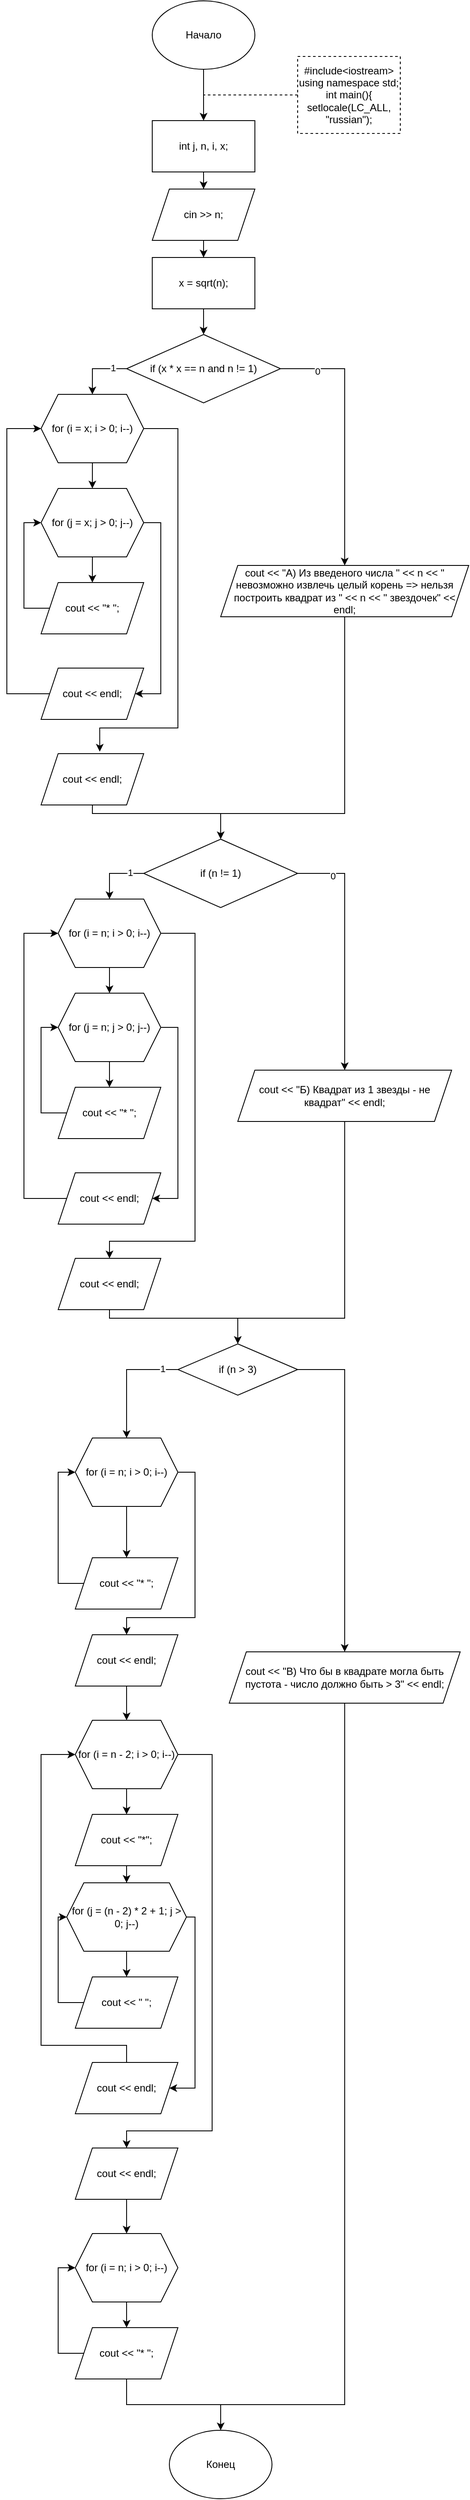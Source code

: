 <mxfile version="15.7.3" type="device"><diagram id="mCuET1tDhm8QAsbtAc-R" name="Страница 1"><mxGraphModel dx="918" dy="754" grid="1" gridSize="10" guides="1" tooltips="1" connect="1" arrows="1" fold="1" page="1" pageScale="1" pageWidth="2339" pageHeight="3300" math="0" shadow="0"><root><mxCell id="0"/><mxCell id="1" parent="0"/><mxCell id="3ZvQK0KdG1izAJHSSV25-1" value="" style="edgeStyle=orthogonalEdgeStyle;rounded=0;orthogonalLoop=1;jettySize=auto;html=1;" edge="1" parent="1" source="3ZvQK0KdG1izAJHSSV25-2" target="3ZvQK0KdG1izAJHSSV25-4"><mxGeometry relative="1" as="geometry"/></mxCell><mxCell id="3ZvQK0KdG1izAJHSSV25-2" value="Начало" style="ellipse;whiteSpace=wrap;html=1;" vertex="1" parent="1"><mxGeometry x="340" y="60" width="120" height="80" as="geometry"/></mxCell><mxCell id="3ZvQK0KdG1izAJHSSV25-3" value="" style="edgeStyle=orthogonalEdgeStyle;rounded=0;orthogonalLoop=1;jettySize=auto;html=1;" edge="1" parent="1" source="3ZvQK0KdG1izAJHSSV25-4" target="3ZvQK0KdG1izAJHSSV25-8"><mxGeometry relative="1" as="geometry"/></mxCell><mxCell id="3ZvQK0KdG1izAJHSSV25-4" value="&lt;span&gt;&#9;&lt;/span&gt;int j, n, i, x;" style="rounded=0;whiteSpace=wrap;html=1;" vertex="1" parent="1"><mxGeometry x="340" y="200" width="120" height="60" as="geometry"/></mxCell><mxCell id="3ZvQK0KdG1izAJHSSV25-5" value="&lt;div&gt;#include&amp;lt;iostream&amp;gt;&lt;/div&gt;&lt;div&gt;using namespace std;&lt;/div&gt;&lt;div&gt;int main(){&lt;/div&gt;&lt;div&gt;&lt;span&gt;&#9;&lt;/span&gt;setlocale(LC_ALL, &quot;russian&quot;);&lt;br&gt;&lt;/div&gt;" style="rounded=0;whiteSpace=wrap;html=1;dashed=1;" vertex="1" parent="1"><mxGeometry x="510" y="125" width="120" height="90" as="geometry"/></mxCell><mxCell id="3ZvQK0KdG1izAJHSSV25-6" value="" style="endArrow=none;dashed=1;html=1;rounded=0;exitX=0;exitY=0.5;exitDx=0;exitDy=0;" edge="1" parent="1" source="3ZvQK0KdG1izAJHSSV25-5"><mxGeometry width="50" height="50" relative="1" as="geometry"><mxPoint x="390" y="490" as="sourcePoint"/><mxPoint x="400" y="170" as="targetPoint"/></mxGeometry></mxCell><mxCell id="3ZvQK0KdG1izAJHSSV25-38" value="" style="edgeStyle=orthogonalEdgeStyle;rounded=0;orthogonalLoop=1;jettySize=auto;html=1;" edge="1" parent="1" source="3ZvQK0KdG1izAJHSSV25-8" target="3ZvQK0KdG1izAJHSSV25-35"><mxGeometry relative="1" as="geometry"/></mxCell><mxCell id="3ZvQK0KdG1izAJHSSV25-8" value="&lt;span&gt;&#9;&lt;/span&gt;cin &amp;gt;&amp;gt; n;" style="shape=parallelogram;perimeter=parallelogramPerimeter;whiteSpace=wrap;html=1;fixedSize=1;" vertex="1" parent="1"><mxGeometry x="340" y="280" width="120" height="60" as="geometry"/></mxCell><mxCell id="3ZvQK0KdG1izAJHSSV25-40" value="" style="edgeStyle=orthogonalEdgeStyle;rounded=0;orthogonalLoop=1;jettySize=auto;html=1;" edge="1" parent="1" source="3ZvQK0KdG1izAJHSSV25-35" target="3ZvQK0KdG1izAJHSSV25-39"><mxGeometry relative="1" as="geometry"/></mxCell><mxCell id="3ZvQK0KdG1izAJHSSV25-35" value="x = sqrt(n);" style="rounded=0;whiteSpace=wrap;html=1;" vertex="1" parent="1"><mxGeometry x="340" y="360" width="120" height="60" as="geometry"/></mxCell><mxCell id="3ZvQK0KdG1izAJHSSV25-45" style="edgeStyle=orthogonalEdgeStyle;rounded=0;orthogonalLoop=1;jettySize=auto;html=1;exitX=0;exitY=0.5;exitDx=0;exitDy=0;" edge="1" parent="1" source="3ZvQK0KdG1izAJHSSV25-39" target="3ZvQK0KdG1izAJHSSV25-41"><mxGeometry relative="1" as="geometry"/></mxCell><mxCell id="3ZvQK0KdG1izAJHSSV25-51" value="1" style="edgeLabel;html=1;align=center;verticalAlign=middle;resizable=0;points=[];" vertex="1" connectable="0" parent="3ZvQK0KdG1izAJHSSV25-45"><mxGeometry x="-0.537" y="-1" relative="1" as="geometry"><mxPoint as="offset"/></mxGeometry></mxCell><mxCell id="3ZvQK0KdG1izAJHSSV25-53" value="" style="edgeStyle=orthogonalEdgeStyle;rounded=0;orthogonalLoop=1;jettySize=auto;html=1;entryX=0.5;entryY=0;entryDx=0;entryDy=0;exitX=1;exitY=0.5;exitDx=0;exitDy=0;" edge="1" parent="1" source="3ZvQK0KdG1izAJHSSV25-39" target="3ZvQK0KdG1izAJHSSV25-61"><mxGeometry relative="1" as="geometry"><mxPoint x="600" y="490" as="targetPoint"/></mxGeometry></mxCell><mxCell id="3ZvQK0KdG1izAJHSSV25-62" value="0" style="edgeLabel;html=1;align=center;verticalAlign=middle;resizable=0;points=[];" vertex="1" connectable="0" parent="3ZvQK0KdG1izAJHSSV25-53"><mxGeometry x="-0.717" y="-3" relative="1" as="geometry"><mxPoint as="offset"/></mxGeometry></mxCell><mxCell id="3ZvQK0KdG1izAJHSSV25-39" value="&lt;span&gt;&#9;&lt;/span&gt;if (x * x == n and n != 1)" style="rhombus;whiteSpace=wrap;html=1;" vertex="1" parent="1"><mxGeometry x="310" y="450" width="180" height="80" as="geometry"/></mxCell><mxCell id="3ZvQK0KdG1izAJHSSV25-44" value="" style="edgeStyle=orthogonalEdgeStyle;rounded=0;orthogonalLoop=1;jettySize=auto;html=1;" edge="1" parent="1" source="3ZvQK0KdG1izAJHSSV25-41" target="3ZvQK0KdG1izAJHSSV25-43"><mxGeometry relative="1" as="geometry"/></mxCell><mxCell id="3ZvQK0KdG1izAJHSSV25-60" value="" style="edgeStyle=orthogonalEdgeStyle;rounded=0;orthogonalLoop=1;jettySize=auto;html=1;entryX=0.572;entryY=-0.039;entryDx=0;entryDy=0;entryPerimeter=0;" edge="1" parent="1" source="3ZvQK0KdG1izAJHSSV25-41" target="3ZvQK0KdG1izAJHSSV25-59"><mxGeometry relative="1" as="geometry"><Array as="points"><mxPoint x="370" y="560"/><mxPoint x="370" y="910"/><mxPoint x="279" y="910"/></Array></mxGeometry></mxCell><mxCell id="3ZvQK0KdG1izAJHSSV25-41" value="for (i = x; i &gt; 0; i--)" style="shape=hexagon;perimeter=hexagonPerimeter2;whiteSpace=wrap;html=1;fixedSize=1;" vertex="1" parent="1"><mxGeometry x="210" y="520" width="120" height="80" as="geometry"/></mxCell><mxCell id="3ZvQK0KdG1izAJHSSV25-47" value="" style="edgeStyle=orthogonalEdgeStyle;rounded=0;orthogonalLoop=1;jettySize=auto;html=1;" edge="1" parent="1" source="3ZvQK0KdG1izAJHSSV25-43"><mxGeometry relative="1" as="geometry"><mxPoint x="270" y="740" as="targetPoint"/></mxGeometry></mxCell><mxCell id="3ZvQK0KdG1izAJHSSV25-50" value="" style="edgeStyle=orthogonalEdgeStyle;rounded=0;orthogonalLoop=1;jettySize=auto;html=1;entryX=1;entryY=0.5;entryDx=0;entryDy=0;" edge="1" parent="1" source="3ZvQK0KdG1izAJHSSV25-43" target="3ZvQK0KdG1izAJHSSV25-56"><mxGeometry relative="1" as="geometry"><mxPoint x="330" y="870" as="targetPoint"/><Array as="points"><mxPoint x="350" y="670"/><mxPoint x="350" y="870"/></Array></mxGeometry></mxCell><mxCell id="3ZvQK0KdG1izAJHSSV25-43" value="for (j = x; j &amp;gt; 0; j--)" style="shape=hexagon;perimeter=hexagonPerimeter2;whiteSpace=wrap;html=1;fixedSize=1;" vertex="1" parent="1"><mxGeometry x="210" y="630" width="120" height="80" as="geometry"/></mxCell><mxCell id="3ZvQK0KdG1izAJHSSV25-48" style="edgeStyle=orthogonalEdgeStyle;rounded=0;orthogonalLoop=1;jettySize=auto;html=1;entryX=0;entryY=0.5;entryDx=0;entryDy=0;exitX=0;exitY=0.5;exitDx=0;exitDy=0;" edge="1" parent="1" source="3ZvQK0KdG1izAJHSSV25-54" target="3ZvQK0KdG1izAJHSSV25-43"><mxGeometry relative="1" as="geometry"><mxPoint x="210" y="770" as="sourcePoint"/><Array as="points"><mxPoint x="190" y="770"/><mxPoint x="190" y="670"/></Array></mxGeometry></mxCell><mxCell id="3ZvQK0KdG1izAJHSSV25-54" value="cout &lt;&lt; &quot;* &quot;;" style="shape=parallelogram;perimeter=parallelogramPerimeter;whiteSpace=wrap;html=1;fixedSize=1;" vertex="1" parent="1"><mxGeometry x="210" y="740" width="120" height="60" as="geometry"/></mxCell><mxCell id="3ZvQK0KdG1izAJHSSV25-58" style="edgeStyle=orthogonalEdgeStyle;rounded=0;orthogonalLoop=1;jettySize=auto;html=1;entryX=0;entryY=0.5;entryDx=0;entryDy=0;" edge="1" parent="1" source="3ZvQK0KdG1izAJHSSV25-56" target="3ZvQK0KdG1izAJHSSV25-41"><mxGeometry relative="1" as="geometry"><Array as="points"><mxPoint x="170" y="870"/><mxPoint x="170" y="560"/></Array></mxGeometry></mxCell><mxCell id="3ZvQK0KdG1izAJHSSV25-56" value="&lt;span&gt;&#9;&#9;&#9;&lt;/span&gt;cout &amp;lt;&amp;lt; endl;" style="shape=parallelogram;perimeter=parallelogramPerimeter;whiteSpace=wrap;html=1;fixedSize=1;" vertex="1" parent="1"><mxGeometry x="210" y="840" width="120" height="60" as="geometry"/></mxCell><mxCell id="3ZvQK0KdG1izAJHSSV25-59" value="&lt;span&gt;&#9;&lt;/span&gt;cout &amp;lt;&amp;lt; endl;" style="shape=parallelogram;perimeter=parallelogramPerimeter;whiteSpace=wrap;html=1;fixedSize=1;" vertex="1" parent="1"><mxGeometry x="210" y="940" width="120" height="60" as="geometry"/></mxCell><mxCell id="3ZvQK0KdG1izAJHSSV25-61" value="cout &lt;&lt; &quot;А) Из введеного числа &quot; &lt;&lt; n &lt;&lt; &quot; невозможно извлечь целый корень =&gt; нельзя построить квадрат из &quot; &lt;&lt; n &lt;&lt; &quot; звездочек&quot; &lt;&lt; endl;" style="shape=parallelogram;perimeter=parallelogramPerimeter;whiteSpace=wrap;html=1;fixedSize=1;" vertex="1" parent="1"><mxGeometry x="420" y="720" width="290" height="60" as="geometry"/></mxCell><mxCell id="3ZvQK0KdG1izAJHSSV25-66" value="" style="endArrow=none;html=1;rounded=0;exitX=0.5;exitY=1;exitDx=0;exitDy=0;entryX=0.5;entryY=1;entryDx=0;entryDy=0;" edge="1" parent="1" source="3ZvQK0KdG1izAJHSSV25-59" target="3ZvQK0KdG1izAJHSSV25-61"><mxGeometry width="50" height="50" relative="1" as="geometry"><mxPoint x="470" y="980" as="sourcePoint"/><mxPoint x="520" y="930" as="targetPoint"/><Array as="points"><mxPoint x="270" y="1010"/><mxPoint x="420" y="1010"/><mxPoint x="565" y="1010"/></Array></mxGeometry></mxCell><mxCell id="3ZvQK0KdG1izAJHSSV25-67" value="" style="endArrow=classic;html=1;rounded=0;entryX=0.5;entryY=0;entryDx=0;entryDy=0;" edge="1" parent="1"><mxGeometry width="50" height="50" relative="1" as="geometry"><mxPoint x="420" y="1010" as="sourcePoint"/><mxPoint x="420" y="1040.0" as="targetPoint"/></mxGeometry></mxCell><mxCell id="3ZvQK0KdG1izAJHSSV25-68" style="edgeStyle=orthogonalEdgeStyle;rounded=0;orthogonalLoop=1;jettySize=auto;html=1;exitX=0;exitY=0.5;exitDx=0;exitDy=0;" edge="1" parent="1" source="3ZvQK0KdG1izAJHSSV25-72" target="3ZvQK0KdG1izAJHSSV25-75"><mxGeometry relative="1" as="geometry"/></mxCell><mxCell id="3ZvQK0KdG1izAJHSSV25-69" value="1" style="edgeLabel;html=1;align=center;verticalAlign=middle;resizable=0;points=[];" vertex="1" connectable="0" parent="3ZvQK0KdG1izAJHSSV25-68"><mxGeometry x="-0.537" y="-1" relative="1" as="geometry"><mxPoint as="offset"/></mxGeometry></mxCell><mxCell id="3ZvQK0KdG1izAJHSSV25-70" value="" style="edgeStyle=orthogonalEdgeStyle;rounded=0;orthogonalLoop=1;jettySize=auto;html=1;entryX=0.5;entryY=0;entryDx=0;entryDy=0;exitX=1;exitY=0.5;exitDx=0;exitDy=0;" edge="1" parent="1" source="3ZvQK0KdG1izAJHSSV25-72" target="3ZvQK0KdG1izAJHSSV25-84"><mxGeometry relative="1" as="geometry"><mxPoint x="620" y="1080" as="targetPoint"/></mxGeometry></mxCell><mxCell id="3ZvQK0KdG1izAJHSSV25-71" value="0" style="edgeLabel;html=1;align=center;verticalAlign=middle;resizable=0;points=[];" vertex="1" connectable="0" parent="3ZvQK0KdG1izAJHSSV25-70"><mxGeometry x="-0.717" y="-3" relative="1" as="geometry"><mxPoint as="offset"/></mxGeometry></mxCell><mxCell id="3ZvQK0KdG1izAJHSSV25-72" value="&lt;span&gt;&#9;&lt;/span&gt;if (n != 1)" style="rhombus;whiteSpace=wrap;html=1;" vertex="1" parent="1"><mxGeometry x="330" y="1040" width="180" height="80" as="geometry"/></mxCell><mxCell id="3ZvQK0KdG1izAJHSSV25-73" value="" style="edgeStyle=orthogonalEdgeStyle;rounded=0;orthogonalLoop=1;jettySize=auto;html=1;" edge="1" parent="1" source="3ZvQK0KdG1izAJHSSV25-75" target="3ZvQK0KdG1izAJHSSV25-78"><mxGeometry relative="1" as="geometry"/></mxCell><mxCell id="3ZvQK0KdG1izAJHSSV25-74" value="" style="edgeStyle=orthogonalEdgeStyle;rounded=0;orthogonalLoop=1;jettySize=auto;html=1;entryX=0.5;entryY=0;entryDx=0;entryDy=0;" edge="1" parent="1" source="3ZvQK0KdG1izAJHSSV25-75" target="3ZvQK0KdG1izAJHSSV25-83"><mxGeometry relative="1" as="geometry"><Array as="points"><mxPoint x="390" y="1150"/><mxPoint x="390" y="1510"/><mxPoint x="290" y="1510"/></Array></mxGeometry></mxCell><mxCell id="3ZvQK0KdG1izAJHSSV25-75" value="&lt;span&gt;&#9;&#9;&lt;/span&gt;for (i = n; i &amp;gt; 0; i--)" style="shape=hexagon;perimeter=hexagonPerimeter2;whiteSpace=wrap;html=1;fixedSize=1;" vertex="1" parent="1"><mxGeometry x="230" y="1110" width="120" height="80" as="geometry"/></mxCell><mxCell id="3ZvQK0KdG1izAJHSSV25-76" value="" style="edgeStyle=orthogonalEdgeStyle;rounded=0;orthogonalLoop=1;jettySize=auto;html=1;" edge="1" parent="1" source="3ZvQK0KdG1izAJHSSV25-78"><mxGeometry relative="1" as="geometry"><mxPoint x="290" y="1330" as="targetPoint"/></mxGeometry></mxCell><mxCell id="3ZvQK0KdG1izAJHSSV25-77" value="" style="edgeStyle=orthogonalEdgeStyle;rounded=0;orthogonalLoop=1;jettySize=auto;html=1;entryX=1;entryY=0.5;entryDx=0;entryDy=0;" edge="1" parent="1" source="3ZvQK0KdG1izAJHSSV25-78" target="3ZvQK0KdG1izAJHSSV25-82"><mxGeometry relative="1" as="geometry"><mxPoint x="350" y="1460" as="targetPoint"/><Array as="points"><mxPoint x="370" y="1260"/><mxPoint x="370" y="1460"/></Array></mxGeometry></mxCell><mxCell id="3ZvQK0KdG1izAJHSSV25-78" value="&lt;span&gt;&#9;&#9;&#9;&lt;/span&gt;for (j = n; j &amp;gt; 0; j--)" style="shape=hexagon;perimeter=hexagonPerimeter2;whiteSpace=wrap;html=1;fixedSize=1;" vertex="1" parent="1"><mxGeometry x="230" y="1220" width="120" height="80" as="geometry"/></mxCell><mxCell id="3ZvQK0KdG1izAJHSSV25-79" style="edgeStyle=orthogonalEdgeStyle;rounded=0;orthogonalLoop=1;jettySize=auto;html=1;entryX=0;entryY=0.5;entryDx=0;entryDy=0;exitX=0;exitY=0.5;exitDx=0;exitDy=0;" edge="1" parent="1" source="3ZvQK0KdG1izAJHSSV25-80" target="3ZvQK0KdG1izAJHSSV25-78"><mxGeometry relative="1" as="geometry"><mxPoint x="230" y="1360" as="sourcePoint"/><Array as="points"><mxPoint x="210" y="1360"/><mxPoint x="210" y="1260"/></Array></mxGeometry></mxCell><mxCell id="3ZvQK0KdG1izAJHSSV25-80" value="&lt;span&gt;&#9;&#9;&#9;&#9;&lt;/span&gt;cout &amp;lt;&amp;lt; &quot;* &quot;;" style="shape=parallelogram;perimeter=parallelogramPerimeter;whiteSpace=wrap;html=1;fixedSize=1;" vertex="1" parent="1"><mxGeometry x="230" y="1330" width="120" height="60" as="geometry"/></mxCell><mxCell id="3ZvQK0KdG1izAJHSSV25-81" style="edgeStyle=orthogonalEdgeStyle;rounded=0;orthogonalLoop=1;jettySize=auto;html=1;entryX=0;entryY=0.5;entryDx=0;entryDy=0;" edge="1" parent="1" source="3ZvQK0KdG1izAJHSSV25-82" target="3ZvQK0KdG1izAJHSSV25-75"><mxGeometry relative="1" as="geometry"><Array as="points"><mxPoint x="190" y="1460"/><mxPoint x="190" y="1150"/></Array></mxGeometry></mxCell><mxCell id="3ZvQK0KdG1izAJHSSV25-82" value="&lt;span&gt;&#9;&#9;&#9;&lt;/span&gt;cout &amp;lt;&amp;lt; endl;" style="shape=parallelogram;perimeter=parallelogramPerimeter;whiteSpace=wrap;html=1;fixedSize=1;" vertex="1" parent="1"><mxGeometry x="230" y="1430" width="120" height="60" as="geometry"/></mxCell><mxCell id="3ZvQK0KdG1izAJHSSV25-83" value="&lt;span&gt;&#9;&#9;&lt;/span&gt;cout &amp;lt;&amp;lt; endl;" style="shape=parallelogram;perimeter=parallelogramPerimeter;whiteSpace=wrap;html=1;fixedSize=1;" vertex="1" parent="1"><mxGeometry x="230" y="1530" width="120" height="60" as="geometry"/></mxCell><mxCell id="3ZvQK0KdG1izAJHSSV25-84" value="&lt;span&gt;&#9;&#9;&lt;/span&gt;cout &amp;lt;&amp;lt; &quot;Б) Квадрат из 1 звезды - не квадрат&quot; &amp;lt;&amp;lt; endl;" style="shape=parallelogram;perimeter=parallelogramPerimeter;whiteSpace=wrap;html=1;fixedSize=1;" vertex="1" parent="1"><mxGeometry x="440" y="1310" width="250" height="60" as="geometry"/></mxCell><mxCell id="3ZvQK0KdG1izAJHSSV25-85" value="" style="endArrow=none;html=1;rounded=0;exitX=0.5;exitY=1;exitDx=0;exitDy=0;entryX=0.5;entryY=1;entryDx=0;entryDy=0;" edge="1" parent="1" source="3ZvQK0KdG1izAJHSSV25-83" target="3ZvQK0KdG1izAJHSSV25-84"><mxGeometry width="50" height="50" relative="1" as="geometry"><mxPoint x="490" y="1570" as="sourcePoint"/><mxPoint x="540" y="1520" as="targetPoint"/><Array as="points"><mxPoint x="290" y="1600"/><mxPoint x="440" y="1600"/><mxPoint x="565" y="1600"/></Array></mxGeometry></mxCell><mxCell id="3ZvQK0KdG1izAJHSSV25-86" value="" style="endArrow=classic;html=1;rounded=0;entryX=0.5;entryY=0;entryDx=0;entryDy=0;" edge="1" parent="1"><mxGeometry width="50" height="50" relative="1" as="geometry"><mxPoint x="440" y="1600.0" as="sourcePoint"/><mxPoint x="440" y="1630.0" as="targetPoint"/></mxGeometry></mxCell><mxCell id="3ZvQK0KdG1izAJHSSV25-89" style="edgeStyle=orthogonalEdgeStyle;rounded=0;orthogonalLoop=1;jettySize=auto;html=1;entryX=0.5;entryY=0;entryDx=0;entryDy=0;exitX=0;exitY=0.5;exitDx=0;exitDy=0;" edge="1" parent="1" source="3ZvQK0KdG1izAJHSSV25-87" target="3ZvQK0KdG1izAJHSSV25-88"><mxGeometry relative="1" as="geometry"/></mxCell><mxCell id="3ZvQK0KdG1izAJHSSV25-90" value="1" style="edgeLabel;html=1;align=center;verticalAlign=middle;resizable=0;points=[];" vertex="1" connectable="0" parent="3ZvQK0KdG1izAJHSSV25-89"><mxGeometry x="-0.743" y="-1" relative="1" as="geometry"><mxPoint as="offset"/></mxGeometry></mxCell><mxCell id="3ZvQK0KdG1izAJHSSV25-124" style="edgeStyle=orthogonalEdgeStyle;rounded=0;orthogonalLoop=1;jettySize=auto;html=1;entryX=0.5;entryY=0;entryDx=0;entryDy=0;" edge="1" parent="1" source="3ZvQK0KdG1izAJHSSV25-87" target="3ZvQK0KdG1izAJHSSV25-122"><mxGeometry relative="1" as="geometry"><Array as="points"><mxPoint x="565" y="1660"/></Array></mxGeometry></mxCell><mxCell id="3ZvQK0KdG1izAJHSSV25-87" value="&lt;span&gt;&#9;&lt;/span&gt;if (n &amp;gt; 3)" style="rhombus;whiteSpace=wrap;html=1;" vertex="1" parent="1"><mxGeometry x="370" y="1630" width="140" height="60" as="geometry"/></mxCell><mxCell id="3ZvQK0KdG1izAJHSSV25-92" value="" style="edgeStyle=orthogonalEdgeStyle;rounded=0;orthogonalLoop=1;jettySize=auto;html=1;" edge="1" parent="1" source="3ZvQK0KdG1izAJHSSV25-88"><mxGeometry relative="1" as="geometry"><mxPoint x="310" y="1880" as="targetPoint"/></mxGeometry></mxCell><mxCell id="3ZvQK0KdG1izAJHSSV25-94" style="edgeStyle=orthogonalEdgeStyle;rounded=0;orthogonalLoop=1;jettySize=auto;html=1;entryX=0.5;entryY=0;entryDx=0;entryDy=0;exitX=1;exitY=0.5;exitDx=0;exitDy=0;" edge="1" parent="1" source="3ZvQK0KdG1izAJHSSV25-88" target="3ZvQK0KdG1izAJHSSV25-96"><mxGeometry relative="1" as="geometry"><mxPoint x="370" y="1910" as="targetPoint"/><Array as="points"><mxPoint x="390" y="1780"/><mxPoint x="390" y="1950"/><mxPoint x="310" y="1950"/></Array></mxGeometry></mxCell><mxCell id="3ZvQK0KdG1izAJHSSV25-88" value="for (i = n; i &amp;gt; 0; i--)" style="shape=hexagon;perimeter=hexagonPerimeter2;whiteSpace=wrap;html=1;fixedSize=1;" vertex="1" parent="1"><mxGeometry x="250" y="1740" width="120" height="80" as="geometry"/></mxCell><mxCell id="3ZvQK0KdG1izAJHSSV25-93" style="edgeStyle=orthogonalEdgeStyle;rounded=0;orthogonalLoop=1;jettySize=auto;html=1;entryX=0;entryY=0.5;entryDx=0;entryDy=0;exitX=0;exitY=0.5;exitDx=0;exitDy=0;" edge="1" parent="1" source="3ZvQK0KdG1izAJHSSV25-95" target="3ZvQK0KdG1izAJHSSV25-88"><mxGeometry relative="1" as="geometry"><mxPoint x="250" y="1910" as="sourcePoint"/><Array as="points"><mxPoint x="230" y="1910"/><mxPoint x="230" y="1780"/></Array></mxGeometry></mxCell><mxCell id="3ZvQK0KdG1izAJHSSV25-95" value="&lt;span&gt;&#9;&#9;&#9;&lt;/span&gt;cout &amp;lt;&amp;lt; &quot;* &quot;;" style="shape=parallelogram;perimeter=parallelogramPerimeter;whiteSpace=wrap;html=1;fixedSize=1;" vertex="1" parent="1"><mxGeometry x="250" y="1880" width="120" height="60" as="geometry"/></mxCell><mxCell id="3ZvQK0KdG1izAJHSSV25-108" value="" style="edgeStyle=orthogonalEdgeStyle;rounded=0;orthogonalLoop=1;jettySize=auto;html=1;" edge="1" parent="1" source="3ZvQK0KdG1izAJHSSV25-96" target="3ZvQK0KdG1izAJHSSV25-99"><mxGeometry relative="1" as="geometry"/></mxCell><mxCell id="3ZvQK0KdG1izAJHSSV25-96" value="&lt;span&gt;&#9;&#9;&lt;/span&gt;cout &amp;lt;&amp;lt; endl;" style="shape=parallelogram;perimeter=parallelogramPerimeter;whiteSpace=wrap;html=1;fixedSize=1;" vertex="1" parent="1"><mxGeometry x="250" y="1970" width="120" height="60" as="geometry"/></mxCell><mxCell id="3ZvQK0KdG1izAJHSSV25-98" value="" style="edgeStyle=orthogonalEdgeStyle;rounded=0;orthogonalLoop=1;jettySize=auto;html=1;entryX=0.5;entryY=0;entryDx=0;entryDy=0;" edge="1" parent="1" source="3ZvQK0KdG1izAJHSSV25-99" target="3ZvQK0KdG1izAJHSSV25-107"><mxGeometry relative="1" as="geometry"><Array as="points"><mxPoint x="410" y="2110"/><mxPoint x="410" y="2550"/><mxPoint x="310" y="2550"/></Array></mxGeometry></mxCell><mxCell id="3ZvQK0KdG1izAJHSSV25-111" value="" style="edgeStyle=orthogonalEdgeStyle;rounded=0;orthogonalLoop=1;jettySize=auto;html=1;" edge="1" parent="1" source="3ZvQK0KdG1izAJHSSV25-99" target="3ZvQK0KdG1izAJHSSV25-110"><mxGeometry relative="1" as="geometry"/></mxCell><mxCell id="3ZvQK0KdG1izAJHSSV25-99" value="&lt;span&gt;&#9;&#9;&lt;/span&gt;for (i = n - 2; i &amp;gt; 0; i--)" style="shape=hexagon;perimeter=hexagonPerimeter2;whiteSpace=wrap;html=1;fixedSize=1;" vertex="1" parent="1"><mxGeometry x="250" y="2070" width="120" height="80" as="geometry"/></mxCell><mxCell id="3ZvQK0KdG1izAJHSSV25-100" value="" style="edgeStyle=orthogonalEdgeStyle;rounded=0;orthogonalLoop=1;jettySize=auto;html=1;" edge="1" parent="1" source="3ZvQK0KdG1izAJHSSV25-102"><mxGeometry relative="1" as="geometry"><mxPoint x="310" y="2370" as="targetPoint"/></mxGeometry></mxCell><mxCell id="3ZvQK0KdG1izAJHSSV25-101" value="" style="edgeStyle=orthogonalEdgeStyle;rounded=0;orthogonalLoop=1;jettySize=auto;html=1;entryX=1;entryY=0.5;entryDx=0;entryDy=0;" edge="1" parent="1" source="3ZvQK0KdG1izAJHSSV25-102" target="3ZvQK0KdG1izAJHSSV25-106"><mxGeometry relative="1" as="geometry"><mxPoint x="370" y="2500" as="targetPoint"/><Array as="points"><mxPoint x="390" y="2300"/><mxPoint x="390" y="2500"/></Array></mxGeometry></mxCell><mxCell id="3ZvQK0KdG1izAJHSSV25-102" value="&lt;div&gt;&lt;span&gt;for (j = (n - 2) * 2 + 1; j &amp;gt; 0; j--)&lt;/span&gt;&lt;/div&gt;" style="shape=hexagon;perimeter=hexagonPerimeter2;whiteSpace=wrap;html=1;fixedSize=1;align=center;" vertex="1" parent="1"><mxGeometry x="240" y="2260" width="140" height="80" as="geometry"/></mxCell><mxCell id="3ZvQK0KdG1izAJHSSV25-103" style="edgeStyle=orthogonalEdgeStyle;rounded=0;orthogonalLoop=1;jettySize=auto;html=1;entryX=0;entryY=0.5;entryDx=0;entryDy=0;exitX=0;exitY=0.5;exitDx=0;exitDy=0;" edge="1" parent="1" source="3ZvQK0KdG1izAJHSSV25-104" target="3ZvQK0KdG1izAJHSSV25-102"><mxGeometry relative="1" as="geometry"><mxPoint x="250" y="2400" as="sourcePoint"/><Array as="points"><mxPoint x="230" y="2400"/><mxPoint x="230" y="2300"/></Array></mxGeometry></mxCell><mxCell id="3ZvQK0KdG1izAJHSSV25-104" value="&lt;span&gt;&#9;&#9;&#9;&#9;&lt;/span&gt;cout &amp;lt;&amp;lt; &quot; &quot;;" style="shape=parallelogram;perimeter=parallelogramPerimeter;whiteSpace=wrap;html=1;fixedSize=1;" vertex="1" parent="1"><mxGeometry x="250" y="2370" width="120" height="60" as="geometry"/></mxCell><mxCell id="3ZvQK0KdG1izAJHSSV25-105" style="edgeStyle=orthogonalEdgeStyle;rounded=0;orthogonalLoop=1;jettySize=auto;html=1;entryX=0;entryY=0.5;entryDx=0;entryDy=0;" edge="1" parent="1" source="3ZvQK0KdG1izAJHSSV25-106" target="3ZvQK0KdG1izAJHSSV25-99"><mxGeometry relative="1" as="geometry"><Array as="points"><mxPoint x="310" y="2450"/><mxPoint x="210" y="2450"/><mxPoint x="210" y="2110"/></Array></mxGeometry></mxCell><mxCell id="3ZvQK0KdG1izAJHSSV25-106" value="&lt;span&gt;&#9;&#9;&#9;&lt;/span&gt;cout &amp;lt;&amp;lt; endl;" style="shape=parallelogram;perimeter=parallelogramPerimeter;whiteSpace=wrap;html=1;fixedSize=1;" vertex="1" parent="1"><mxGeometry x="250" y="2470" width="120" height="60" as="geometry"/></mxCell><mxCell id="3ZvQK0KdG1izAJHSSV25-114" value="" style="edgeStyle=orthogonalEdgeStyle;rounded=0;orthogonalLoop=1;jettySize=auto;html=1;" edge="1" parent="1" source="3ZvQK0KdG1izAJHSSV25-107" target="3ZvQK0KdG1izAJHSSV25-113"><mxGeometry relative="1" as="geometry"/></mxCell><mxCell id="3ZvQK0KdG1izAJHSSV25-107" value="&lt;span&gt;&#9;&#9;&lt;/span&gt;cout &amp;lt;&amp;lt; endl;" style="shape=parallelogram;perimeter=parallelogramPerimeter;whiteSpace=wrap;html=1;fixedSize=1;" vertex="1" parent="1"><mxGeometry x="250" y="2570" width="120" height="60" as="geometry"/></mxCell><mxCell id="3ZvQK0KdG1izAJHSSV25-112" value="" style="edgeStyle=orthogonalEdgeStyle;rounded=0;orthogonalLoop=1;jettySize=auto;html=1;" edge="1" parent="1" source="3ZvQK0KdG1izAJHSSV25-110" target="3ZvQK0KdG1izAJHSSV25-102"><mxGeometry relative="1" as="geometry"/></mxCell><mxCell id="3ZvQK0KdG1izAJHSSV25-110" value="&lt;span&gt;&#9;&#9;&#9;&lt;/span&gt;cout &amp;lt;&amp;lt; &quot;*&quot;;" style="shape=parallelogram;perimeter=parallelogramPerimeter;whiteSpace=wrap;html=1;fixedSize=1;" vertex="1" parent="1"><mxGeometry x="250" y="2180" width="120" height="60" as="geometry"/></mxCell><mxCell id="3ZvQK0KdG1izAJHSSV25-116" value="" style="edgeStyle=orthogonalEdgeStyle;rounded=0;orthogonalLoop=1;jettySize=auto;html=1;" edge="1" parent="1" source="3ZvQK0KdG1izAJHSSV25-113" target="3ZvQK0KdG1izAJHSSV25-115"><mxGeometry relative="1" as="geometry"/></mxCell><mxCell id="3ZvQK0KdG1izAJHSSV25-113" value="&lt;span&gt;&#9;&#9;&lt;/span&gt;for (i = n; i &amp;gt; 0; i--)" style="shape=hexagon;perimeter=hexagonPerimeter2;whiteSpace=wrap;html=1;fixedSize=1;align=center;" vertex="1" parent="1"><mxGeometry x="250" y="2670" width="120" height="80" as="geometry"/></mxCell><mxCell id="3ZvQK0KdG1izAJHSSV25-117" style="edgeStyle=orthogonalEdgeStyle;rounded=0;orthogonalLoop=1;jettySize=auto;html=1;entryX=0;entryY=0.5;entryDx=0;entryDy=0;exitX=0;exitY=0.5;exitDx=0;exitDy=0;" edge="1" parent="1" source="3ZvQK0KdG1izAJHSSV25-115" target="3ZvQK0KdG1izAJHSSV25-113"><mxGeometry relative="1" as="geometry"><Array as="points"><mxPoint x="230" y="2810"/><mxPoint x="230" y="2710"/></Array></mxGeometry></mxCell><mxCell id="3ZvQK0KdG1izAJHSSV25-119" style="edgeStyle=orthogonalEdgeStyle;rounded=0;orthogonalLoop=1;jettySize=auto;html=1;entryX=0.5;entryY=0;entryDx=0;entryDy=0;" edge="1" parent="1" source="3ZvQK0KdG1izAJHSSV25-115" target="3ZvQK0KdG1izAJHSSV25-118"><mxGeometry relative="1" as="geometry"/></mxCell><mxCell id="3ZvQK0KdG1izAJHSSV25-115" value="&lt;span&gt;&#9;&#9;&#9;&lt;/span&gt;cout &amp;lt;&amp;lt; &quot;* &quot;;" style="shape=parallelogram;perimeter=parallelogramPerimeter;whiteSpace=wrap;html=1;fixedSize=1;align=center;" vertex="1" parent="1"><mxGeometry x="250" y="2780" width="120" height="60" as="geometry"/></mxCell><mxCell id="3ZvQK0KdG1izAJHSSV25-118" value="Конец" style="ellipse;whiteSpace=wrap;html=1;align=center;" vertex="1" parent="1"><mxGeometry x="360" y="2900" width="120" height="80" as="geometry"/></mxCell><mxCell id="3ZvQK0KdG1izAJHSSV25-122" value="&lt;span&gt;&#9;&#9;&lt;/span&gt;cout &amp;lt;&amp;lt; &quot;В) Что бы в квадрате могла быть пустота - число должно быть &amp;gt; 3&quot; &amp;lt;&amp;lt; endl;" style="shape=parallelogram;perimeter=parallelogramPerimeter;whiteSpace=wrap;html=1;fixedSize=1;align=center;" vertex="1" parent="1"><mxGeometry x="430" y="1990" width="270" height="60" as="geometry"/></mxCell><mxCell id="3ZvQK0KdG1izAJHSSV25-126" value="" style="endArrow=none;html=1;rounded=0;entryX=0.5;entryY=1;entryDx=0;entryDy=0;" edge="1" parent="1" target="3ZvQK0KdG1izAJHSSV25-122"><mxGeometry width="50" height="50" relative="1" as="geometry"><mxPoint x="410" y="2870" as="sourcePoint"/><mxPoint x="470" y="2110" as="targetPoint"/><Array as="points"><mxPoint x="565" y="2870"/></Array></mxGeometry></mxCell></root></mxGraphModel></diagram></mxfile>